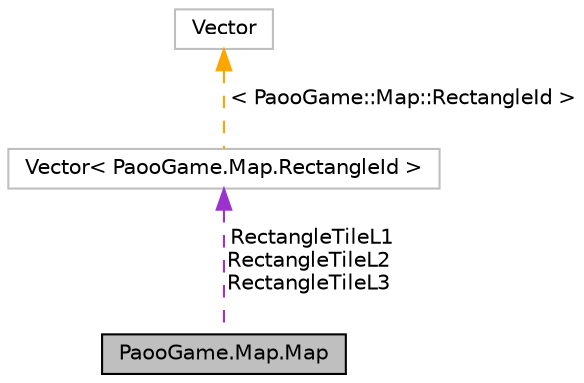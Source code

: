 digraph "PaooGame.Map.Map"
{
 // INTERACTIVE_SVG=YES
 // LATEX_PDF_SIZE
  edge [fontname="Helvetica",fontsize="10",labelfontname="Helvetica",labelfontsize="10"];
  node [fontname="Helvetica",fontsize="10",shape=record];
  Node1 [label="PaooGame.Map.Map",height=0.2,width=0.4,color="black", fillcolor="grey75", style="filled", fontcolor="black",tooltip="Utilizata pentru memorarea matricelor si determinarea obiectelor de coliziune."];
  Node2 -> Node1 [dir="back",color="darkorchid3",fontsize="10",style="dashed",label=" RectangleTileL1\nRectangleTileL2\nRectangleTileL3" ,fontname="Helvetica"];
  Node2 [label="Vector\< PaooGame.Map.RectangleId \>",height=0.2,width=0.4,color="grey75", fillcolor="white", style="filled",tooltip=" "];
  Node3 -> Node2 [dir="back",color="orange",fontsize="10",style="dashed",label=" \< PaooGame::Map::RectangleId \>" ,fontname="Helvetica"];
  Node3 [label="Vector",height=0.2,width=0.4,color="grey75", fillcolor="white", style="filled",tooltip=" "];
}

